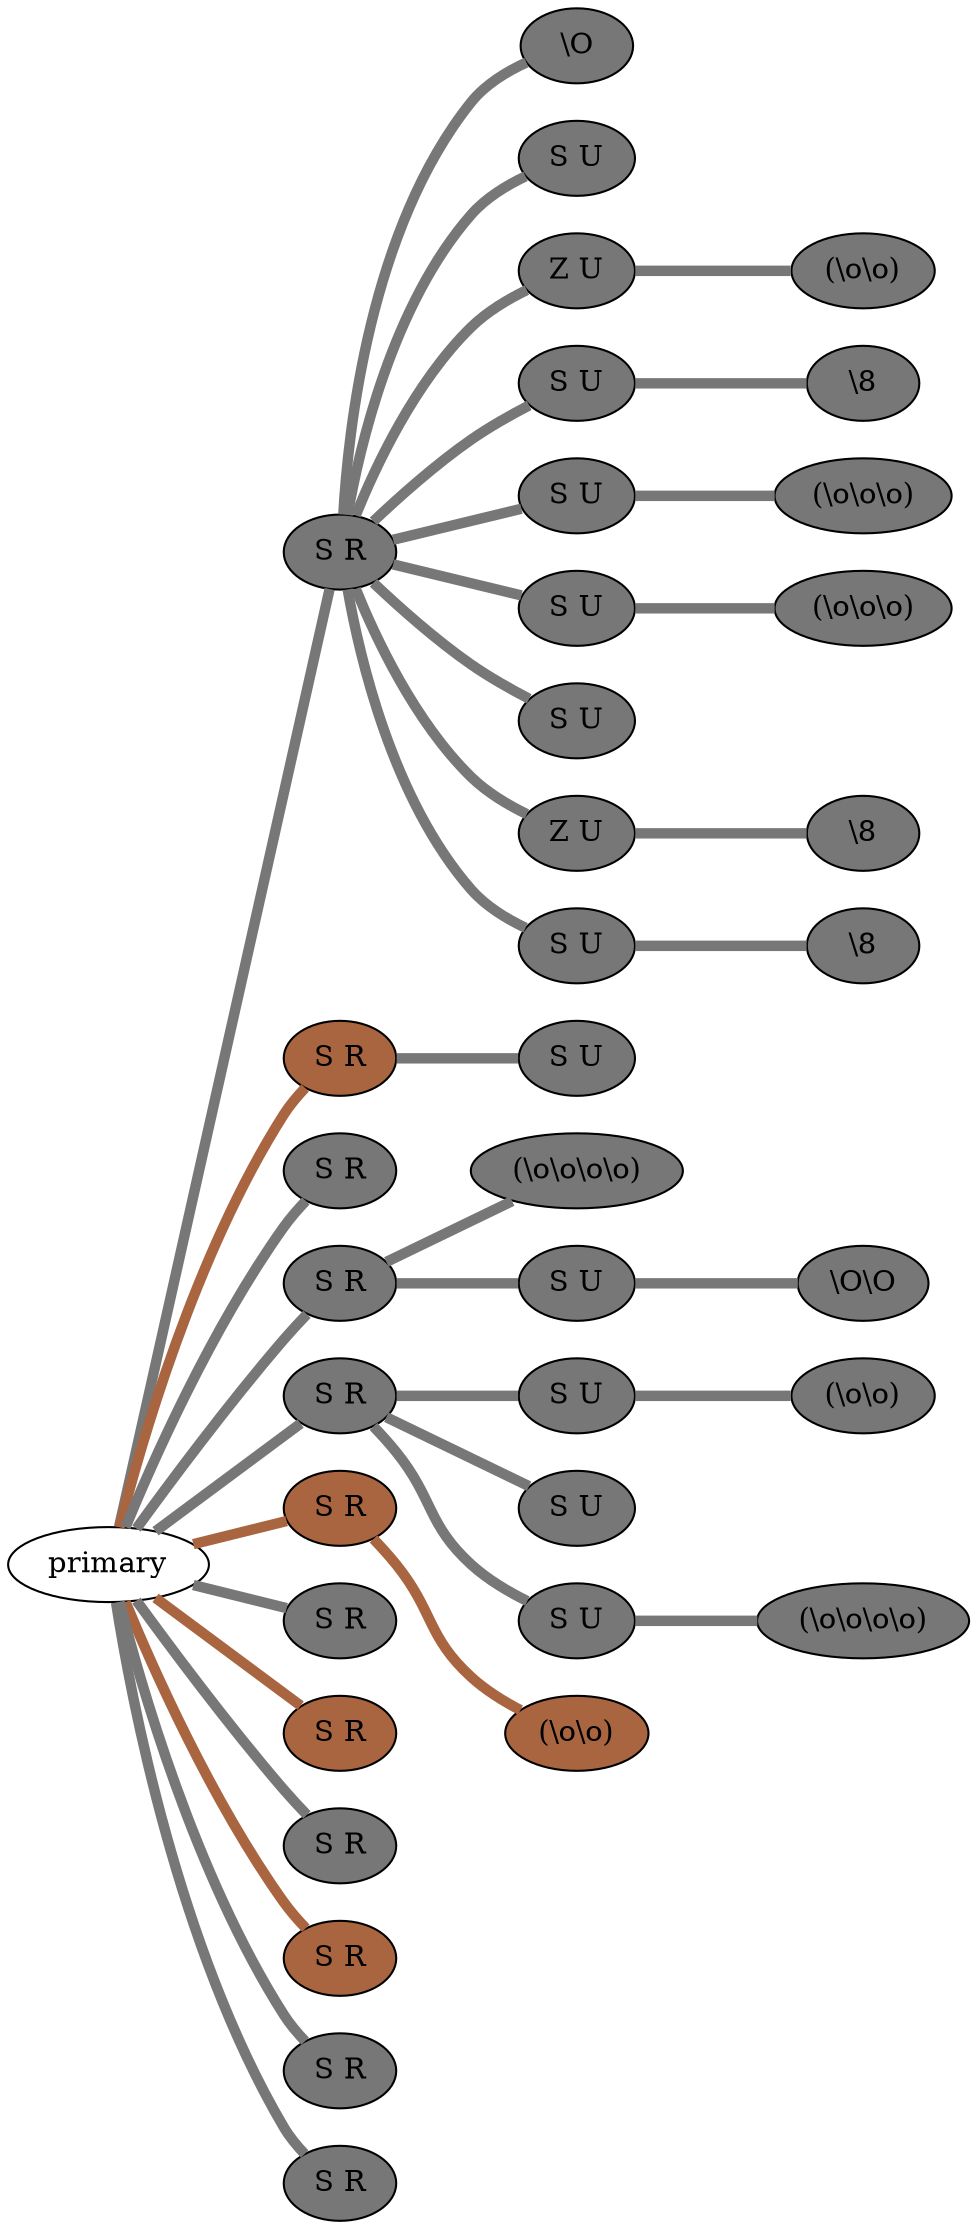 graph {
 graph [rankdir=LR]
"1" [qtype="pendant_node", pendant_colors="#777777", pendant_ply="S", pendant_attach="R", pendant_length="40.5", label="S R", style=filled, fillcolor="#777777", fontcolor="#000000"]
"primary" -- "1" [qtype="pendant_link",penwidth=5,color="#777777"]
"1:0" [qtype="knot_node", knot_value="1", knot_type="S", knot_position="5.5", knot_spin="Z", label="\\O", style=filled, fillcolor="#777777" , fontcolor="#000000"]
"1" -- "1:0" [qtype="knot_link",penwidth=5,color="#777777"]
"1s1" [qtype="pendant_node", pendant_colors="#777777", pendant_ply="S", pendant_attach="U", pendant_length="38.5", label="S U", style=filled, fillcolor="#777777", fontcolor="#000000"]
"1" -- "1s1" [qtype="pendant_link",penwidth=5,color="#777777"]
"1s2" [qtype="pendant_node", pendant_colors="#777777", pendant_ply="Z", pendant_attach="U", pendant_length="35.0", label="Z U", style=filled, fillcolor="#777777", fontcolor="#000000"]
"1" -- "1s2" [qtype="pendant_link",penwidth=5,color="#777777"]
"1s2:0" [qtype="knot_node", knot_value="2", knot_type="L", knot_position="4.0", knot_spin="Z", label="(\\o\\o)", style=filled, fillcolor="#777777" , fontcolor="#000000"]
"1s2" -- "1s2:0" [qtype="knot_link",penwidth=5,color="#777777"]
"1s3" [qtype="pendant_node", pendant_colors="#777777", pendant_ply="S", pendant_attach="U", pendant_length="31.5", label="S U", style=filled, fillcolor="#777777", fontcolor="#000000"]
"1" -- "1s3" [qtype="pendant_link",penwidth=5,color="#777777"]
"1s3:0" [qtype="knot_node", knot_value="1", knot_type="E", knot_position="6.5", knot_spin="Z", label="\\8", style=filled, fillcolor="#777777" , fontcolor="#000000"]
"1s3" -- "1s3:0" [qtype="knot_link",penwidth=5,color="#777777"]
"1s4" [qtype="pendant_node", pendant_colors="#777777", pendant_ply="S", pendant_attach="U", pendant_length="33.5", label="S U", style=filled, fillcolor="#777777", fontcolor="#000000"]
"1" -- "1s4" [qtype="pendant_link",penwidth=5,color="#777777"]
"1s4:0" [qtype="knot_node", knot_value="3", knot_type="L", knot_position="6.0", knot_spin="Z", label="(\\o\\o\\o)", style=filled, fillcolor="#777777" , fontcolor="#000000"]
"1s4" -- "1s4:0" [qtype="knot_link",penwidth=5,color="#777777"]
"1s5" [qtype="pendant_node", pendant_colors="#777777", pendant_ply="S", pendant_attach="U", pendant_length="35.5", label="S U", style=filled, fillcolor="#777777", fontcolor="#000000"]
"1" -- "1s5" [qtype="pendant_link",penwidth=5,color="#777777"]
"1s5:0" [qtype="knot_node", knot_value="3", knot_type="L", knot_position="5.5", knot_spin="Z", label="(\\o\\o\\o)", style=filled, fillcolor="#777777" , fontcolor="#000000"]
"1s5" -- "1s5:0" [qtype="knot_link",penwidth=5,color="#777777"]
"1s6" [qtype="pendant_node", pendant_colors="#777777", pendant_ply="S", pendant_attach="U", pendant_length="38.5", label="S U", style=filled, fillcolor="#777777", fontcolor="#000000"]
"1" -- "1s6" [qtype="pendant_link",penwidth=5,color="#777777"]
"1s7" [qtype="pendant_node", pendant_colors="#777777", pendant_ply="Z", pendant_attach="U", pendant_length="34.0", label="Z U", style=filled, fillcolor="#777777", fontcolor="#000000"]
"1" -- "1s7" [qtype="pendant_link",penwidth=5,color="#777777"]
"1s7:0" [qtype="knot_node", knot_value="1", knot_type="E", knot_position="11.5", knot_spin="Z", label="\\8", style=filled, fillcolor="#777777" , fontcolor="#000000"]
"1s7" -- "1s7:0" [qtype="knot_link",penwidth=5,color="#777777"]
"1s8" [qtype="pendant_node", pendant_colors="#777777", pendant_ply="S", pendant_attach="U", pendant_length="34.0", label="S U", style=filled, fillcolor="#777777", fontcolor="#000000"]
"1" -- "1s8" [qtype="pendant_link",penwidth=5,color="#777777"]
"1s8:0" [qtype="knot_node", knot_value="1", knot_type="E", knot_position="6.5", knot_spin="Z", label="\\8", style=filled, fillcolor="#777777" , fontcolor="#000000"]
"1s8" -- "1s8:0" [qtype="knot_link",penwidth=5,color="#777777"]
"2" [qtype="pendant_node", pendant_colors="#A86540", pendant_ply="S", pendant_attach="R", pendant_length="16.0", label="S R", style=filled, fillcolor="#A86540", fontcolor="#000000"]
"primary" -- "2" [qtype="pendant_link",penwidth=5,color="#A86540"]
"2s1" [qtype="pendant_node", pendant_colors="#777777", pendant_ply="S", pendant_attach="U", pendant_length="2.5", label="S U", style=filled, fillcolor="#777777", fontcolor="#000000"]
"2" -- "2s1" [qtype="pendant_link",penwidth=5,color="#777777"]
"3" [qtype="pendant_node", pendant_colors="#777777", pendant_ply="S", pendant_attach="R", pendant_length="6.0", label="S R", style=filled, fillcolor="#777777", fontcolor="#000000"]
"primary" -- "3" [qtype="pendant_link",penwidth=5,color="#777777"]
"4" [qtype="pendant_node", pendant_colors="#777777", pendant_ply="S", pendant_attach="R", pendant_length="36.0", label="S R", style=filled, fillcolor="#777777", fontcolor="#000000"]
"primary" -- "4" [qtype="pendant_link",penwidth=5,color="#777777"]
"4:0" [qtype="knot_node", knot_value="4", knot_type="L", knot_position="7.5", knot_spin="Z", label="(\\o\\o\\o\\o)", style=filled, fillcolor="#777777" , fontcolor="#000000"]
"4" -- "4:0" [qtype="knot_link",penwidth=5,color="#777777"]
"4s1" [qtype="pendant_node", pendant_colors="#777777", pendant_ply="S", pendant_attach="U", pendant_length="22.0", label="S U", style=filled, fillcolor="#777777", fontcolor="#000000"]
"4" -- "4s1" [qtype="pendant_link",penwidth=5,color="#777777"]
"4s1:0" [qtype="knot_node", knot_value="2", knot_type="S", knot_position="3.5", knot_spin="Z", label="\\O\\O", style=filled, fillcolor="#777777" , fontcolor="#000000"]
"4s1" -- "4s1:0" [qtype="knot_link",penwidth=5,color="#777777"]
"5" [qtype="pendant_node", pendant_colors="#777777", pendant_ply="S", pendant_attach="R", pendant_length="33.0", label="S R", style=filled, fillcolor="#777777", fontcolor="#000000"]
"primary" -- "5" [qtype="pendant_link",penwidth=5,color="#777777"]
"5s1" [qtype="pendant_node", pendant_colors="#777777", pendant_ply="S", pendant_attach="U", pendant_length="37.0", label="S U", style=filled, fillcolor="#777777", fontcolor="#000000"]
"5" -- "5s1" [qtype="pendant_link",penwidth=5,color="#777777"]
"5s1:0" [qtype="knot_node", knot_value="2", knot_type="L", knot_position="5.5", knot_spin="Z", label="(\\o\\o)", style=filled, fillcolor="#777777" , fontcolor="#000000"]
"5s1" -- "5s1:0" [qtype="knot_link",penwidth=5,color="#777777"]
"5s2" [qtype="pendant_node", pendant_colors="#777777", pendant_ply="S", pendant_attach="U", pendant_length="2.0", label="S U", style=filled, fillcolor="#777777", fontcolor="#000000"]
"5" -- "5s2" [qtype="pendant_link",penwidth=5,color="#777777"]
"5s3" [qtype="pendant_node", pendant_colors="#777777", pendant_ply="S", pendant_attach="U", pendant_length="37.0", label="S U", style=filled, fillcolor="#777777", fontcolor="#000000"]
"5" -- "5s3" [qtype="pendant_link",penwidth=5,color="#777777"]
"5s3:0" [qtype="knot_node", knot_value="4", knot_type="L", knot_position="3.5", knot_spin="Z", label="(\\o\\o\\o\\o)", style=filled, fillcolor="#777777" , fontcolor="#000000"]
"5s3" -- "5s3:0" [qtype="knot_link",penwidth=5,color="#777777"]
"6" [qtype="pendant_node", pendant_colors="#A86540", pendant_ply="S", pendant_attach="R", pendant_length="18.5", label="S R", style=filled, fillcolor="#A86540", fontcolor="#000000"]
"primary" -- "6" [qtype="pendant_link",penwidth=5,color="#A86540"]
"6:0" [qtype="knot_node", knot_value="2", knot_type="L", knot_position="6.5", knot_spin="Z", label="(\\o\\o)", style=filled, fillcolor="#A86540" , fontcolor="#000000"]
"6" -- "6:0" [qtype="knot_link",penwidth=5,color="#A86540"]
"7" [qtype="pendant_node", pendant_colors="#777777", pendant_ply="S", pendant_attach="R", pendant_length="44.0", label="S R", style=filled, fillcolor="#777777", fontcolor="#000000"]
"primary" -- "7" [qtype="pendant_link",penwidth=5,color="#777777"]
"8" [qtype="pendant_node", pendant_colors="#A86540", pendant_ply="S", pendant_attach="R", pendant_length="8.0", label="S R", style=filled, fillcolor="#A86540", fontcolor="#000000"]
"primary" -- "8" [qtype="pendant_link",penwidth=5,color="#A86540"]
"9" [qtype="pendant_node", pendant_colors="#777777", pendant_ply="S", pendant_attach="R", pendant_length="42.5", label="S R", style=filled, fillcolor="#777777", fontcolor="#000000"]
"primary" -- "9" [qtype="pendant_link",penwidth=5,color="#777777"]
"10" [qtype="pendant_node", pendant_colors="#A86540", pendant_ply="S", pendant_attach="R", pendant_length="15.5", label="S R", style=filled, fillcolor="#A86540", fontcolor="#000000"]
"primary" -- "10" [qtype="pendant_link",penwidth=5,color="#A86540"]
"11" [qtype="pendant_node", pendant_colors="#777777", pendant_ply="S", pendant_attach="R", pendant_length="9.5", label="S R", style=filled, fillcolor="#777777", fontcolor="#000000"]
"primary" -- "11" [qtype="pendant_link",penwidth=5,color="#777777"]
"12" [qtype="pendant_node", pendant_colors="#777777", pendant_ply="S", pendant_attach="R", pendant_length="48.0", label="S R", style=filled, fillcolor="#777777", fontcolor="#000000"]
"primary" -- "12" [qtype="pendant_link",penwidth=5,color="#777777"]
}
